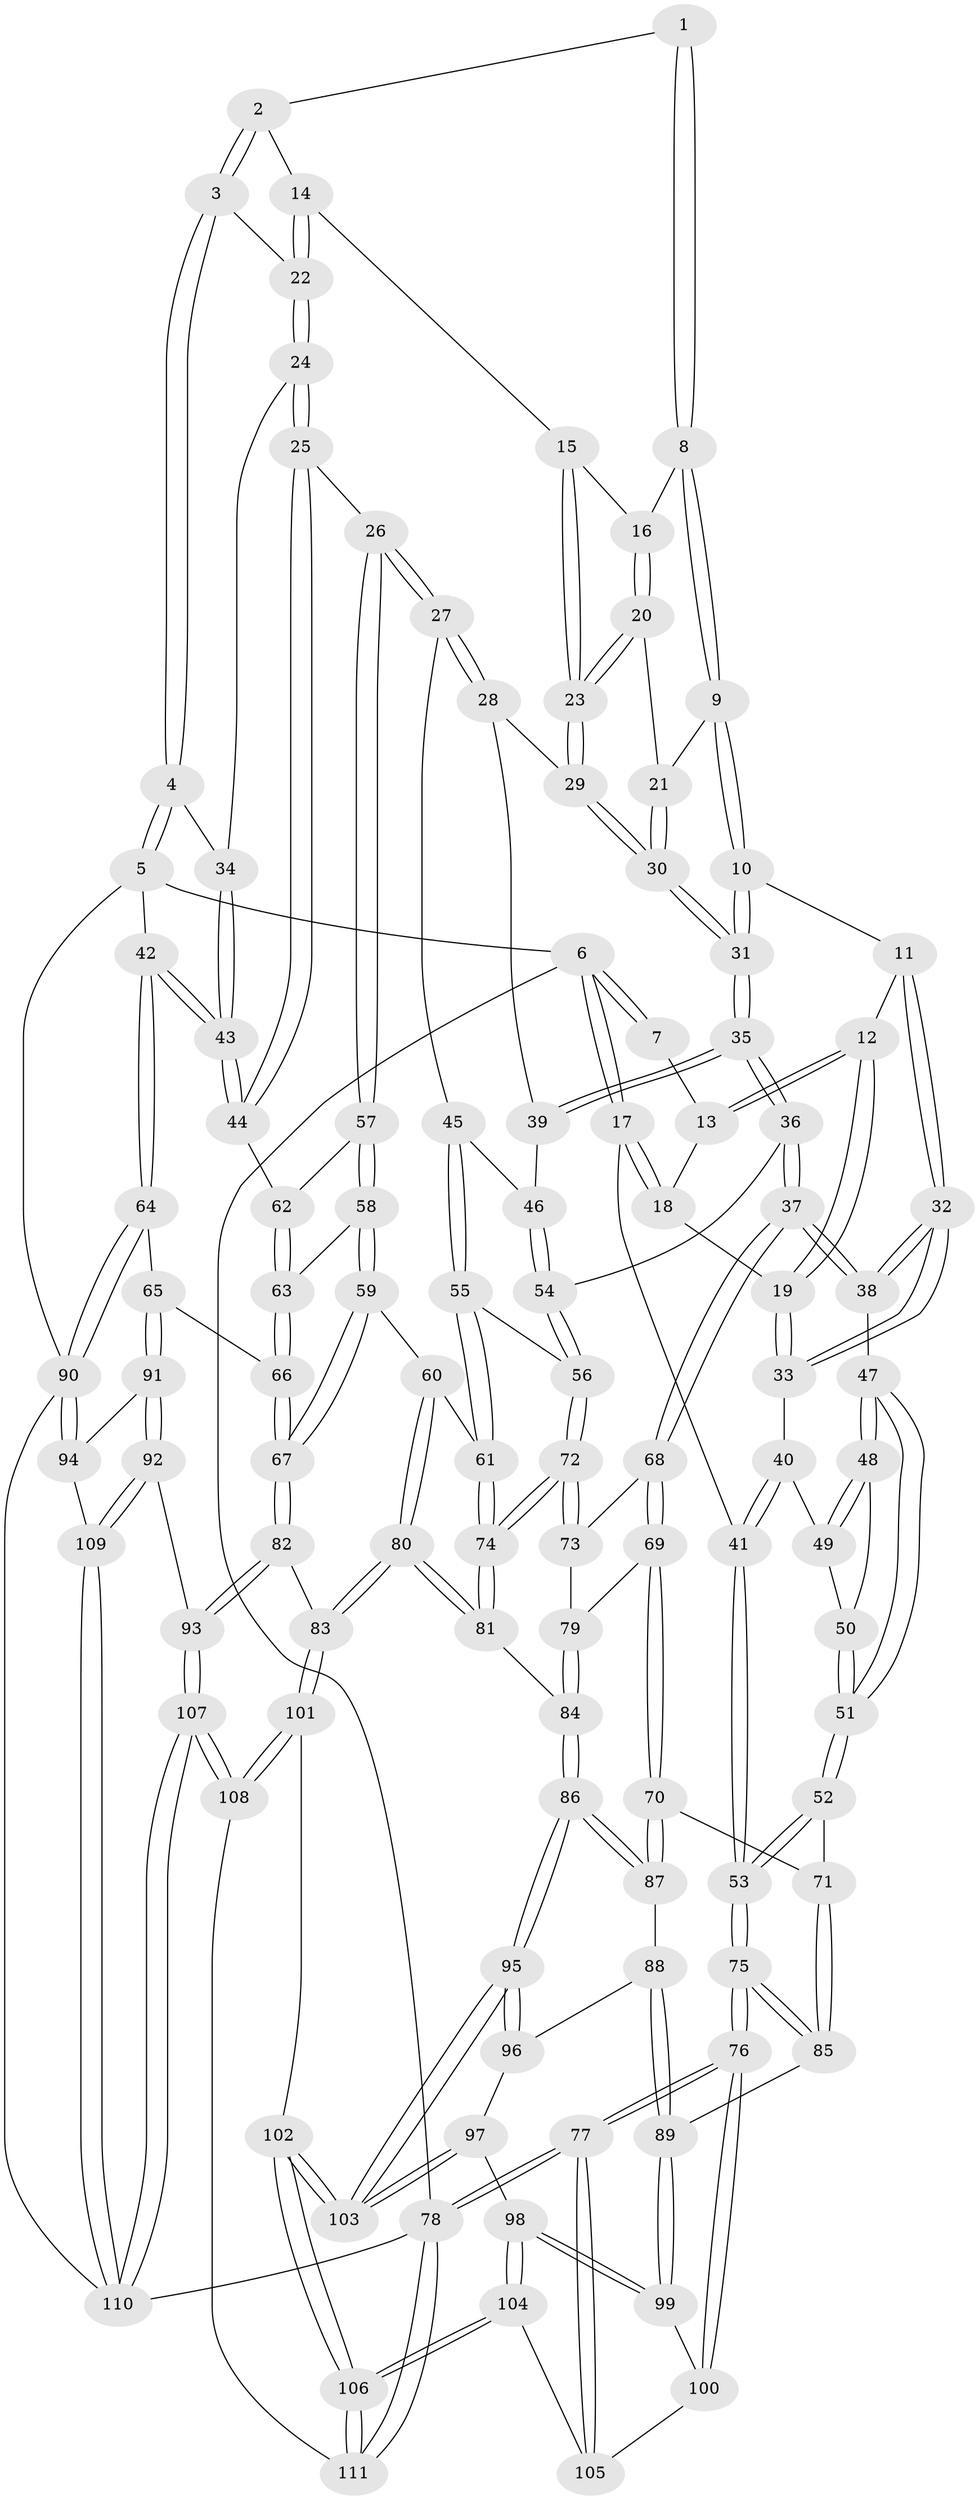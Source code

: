 // Generated by graph-tools (version 1.1) at 2025/27/03/09/25 03:27:16]
// undirected, 111 vertices, 274 edges
graph export_dot {
graph [start="1"]
  node [color=gray90,style=filled];
  1 [pos="+0.3243789568528299+0"];
  2 [pos="+0.6442875729433641+0"];
  3 [pos="+1+0"];
  4 [pos="+1+0"];
  5 [pos="+1+0"];
  6 [pos="+0+0"];
  7 [pos="+0.3003966545001067+0"];
  8 [pos="+0.3557307569251052+0"];
  9 [pos="+0.2900916594380271+0.18827259009746802"];
  10 [pos="+0.2808992118738448+0.2062512645803749"];
  11 [pos="+0.22297530450371406+0.20647061724857893"];
  12 [pos="+0.1601175563646363+0.18954660456767636"];
  13 [pos="+0.145453567922583+0.06443894908553187"];
  14 [pos="+0.6294159245521147+0.10629307925310073"];
  15 [pos="+0.6134909489455561+0.11526845998811827"];
  16 [pos="+0.3952187990212846+0.01678102982584584"];
  17 [pos="+0+0"];
  18 [pos="+0.029068829134966664+0.08754977745088588"];
  19 [pos="+0.07566093802541662+0.24778384320276045"];
  20 [pos="+0.4568399370073327+0.1557102698074841"];
  21 [pos="+0.42942164566312724+0.18703172253121608"];
  22 [pos="+0.7630459227531279+0.17551469887851545"];
  23 [pos="+0.5427357532634055+0.20154873353154693"];
  24 [pos="+0.7721549616726556+0.2529405747703367"];
  25 [pos="+0.7644766926006811+0.26096207185668097"];
  26 [pos="+0.6889104035610512+0.33494618929510717"];
  27 [pos="+0.6486513257967285+0.3352559256158668"];
  28 [pos="+0.5619089587811233+0.2504188506546173"];
  29 [pos="+0.544235884161645+0.2138183552074541"];
  30 [pos="+0.3854488115552919+0.3039234047725919"];
  31 [pos="+0.3540048302435293+0.3437370735679939"];
  32 [pos="+0.18158286090975337+0.3571005262633415"];
  33 [pos="+0.07410559587214989+0.25003264414633913"];
  34 [pos="+0.8644168338575906+0.2844412738163966"];
  35 [pos="+0.3545351238235082+0.36481178650082713"];
  36 [pos="+0.3530224035336569+0.36917190012585005"];
  37 [pos="+0.23394131218635283+0.44506889544529965"];
  38 [pos="+0.22759313462959724+0.44061440290453385"];
  39 [pos="+0.4614473593378571+0.3423036817664746"];
  40 [pos="+0.0014205374606048717+0.28451820299610125"];
  41 [pos="+0+0.27600291323486975"];
  42 [pos="+1+0.44116099139147863"];
  43 [pos="+1+0.4337036112043197"];
  44 [pos="+0.8377323688311805+0.43344253683576583"];
  45 [pos="+0.6472738779734794+0.336452502488534"];
  46 [pos="+0.5558080115195063+0.36961169552745193"];
  47 [pos="+0.18698939323032368+0.4349032986669663"];
  48 [pos="+0.15480939558429607+0.42664904044749097"];
  49 [pos="+0.02971941464152815+0.3381235885769862"];
  50 [pos="+0.04054097031573484+0.43450714519037"];
  51 [pos="+0+0.5127509295135794"];
  52 [pos="+0+0.513813290078075"];
  53 [pos="+0+0.5706875953933362"];
  54 [pos="+0.4725692029191818+0.4901184705266233"];
  55 [pos="+0.5679071400514194+0.5091454307782435"];
  56 [pos="+0.47652747923939975+0.49782164327904815"];
  57 [pos="+0.6988530198426315+0.35879680235705"];
  58 [pos="+0.7078037262244206+0.4540973228024993"];
  59 [pos="+0.6527410042825067+0.5581549577554412"];
  60 [pos="+0.6337420450223146+0.5584089780072842"];
  61 [pos="+0.6161983734471993+0.5481848881960463"];
  62 [pos="+0.8206088109735363+0.43495176668231883"];
  63 [pos="+0.7792051962930054+0.49385894127408225"];
  64 [pos="+1+0.5343432668801342"];
  65 [pos="+0.9243011874194308+0.6305323111817225"];
  66 [pos="+0.8398004938230689+0.6407330363209998"];
  67 [pos="+0.7965258546335128+0.6591059428243462"];
  68 [pos="+0.23025962749298734+0.47672002739379365"];
  69 [pos="+0.18302125268452324+0.5682594231366325"];
  70 [pos="+0.1817183821352114+0.5694789972368991"];
  71 [pos="+0.16438439765140844+0.5743996487135667"];
  72 [pos="+0.4340542688206681+0.6017189759001154"];
  73 [pos="+0.3652733935351154+0.5826125927623236"];
  74 [pos="+0.45037955946981645+0.6679006370660345"];
  75 [pos="+0+0.6661130484678224"];
  76 [pos="+0+0.9061399882908867"];
  77 [pos="+0+1"];
  78 [pos="+0+1"];
  79 [pos="+0.2927396282601045+0.6445879137758562"];
  80 [pos="+0.5424046531445437+0.7443502406100766"];
  81 [pos="+0.45283509610100803+0.6872707934418577"];
  82 [pos="+0.6971027508386713+0.8088410647530644"];
  83 [pos="+0.5802008299175587+0.796944140204364"];
  84 [pos="+0.3363069589166897+0.7472625701313825"];
  85 [pos="+0.024006504590629342+0.7151370996934073"];
  86 [pos="+0.3073098350531731+0.7826407767090072"];
  87 [pos="+0.20513733652817676+0.715454682210755"];
  88 [pos="+0.11461739269035595+0.7594965171613907"];
  89 [pos="+0.05930729673407487+0.7477197433583928"];
  90 [pos="+1+0.9042261930111958"];
  91 [pos="+0.9232751158841435+0.8182717101568208"];
  92 [pos="+0.7257166592396482+0.8508970168756756"];
  93 [pos="+0.721215676592696+0.8491221073818367"];
  94 [pos="+0.9594998753691709+0.8944722604288463"];
  95 [pos="+0.30354445997193247+0.813222084190922"];
  96 [pos="+0.1344668429620324+0.7872133727357605"];
  97 [pos="+0.1538076781636433+0.8420519503999722"];
  98 [pos="+0.11034802007319111+0.8831237803336665"];
  99 [pos="+0.06000630260814804+0.814851050184634"];
  100 [pos="+0.03632823933872693+0.8514556472847085"];
  101 [pos="+0.524027365550398+0.8723732135534146"];
  102 [pos="+0.3215654422583278+0.9501820716227988"];
  103 [pos="+0.303261183508675+0.8850047202674648"];
  104 [pos="+0.10218388999418164+0.9358254047302397"];
  105 [pos="+0.0437746472241773+0.9304480725404279"];
  106 [pos="+0.27448209424862113+1"];
  107 [pos="+0.6475411750516772+1"];
  108 [pos="+0.6410036234505042+1"];
  109 [pos="+0.8869724647298889+0.9550158249013295"];
  110 [pos="+0.8645110284191587+1"];
  111 [pos="+0.27663264942969384+1"];
  1 -- 2;
  1 -- 8;
  1 -- 8;
  2 -- 3;
  2 -- 3;
  2 -- 14;
  3 -- 4;
  3 -- 4;
  3 -- 22;
  4 -- 5;
  4 -- 5;
  4 -- 34;
  5 -- 6;
  5 -- 42;
  5 -- 90;
  6 -- 7;
  6 -- 7;
  6 -- 17;
  6 -- 17;
  6 -- 78;
  7 -- 13;
  8 -- 9;
  8 -- 9;
  8 -- 16;
  9 -- 10;
  9 -- 10;
  9 -- 21;
  10 -- 11;
  10 -- 31;
  10 -- 31;
  11 -- 12;
  11 -- 32;
  11 -- 32;
  12 -- 13;
  12 -- 13;
  12 -- 19;
  12 -- 19;
  13 -- 18;
  14 -- 15;
  14 -- 22;
  14 -- 22;
  15 -- 16;
  15 -- 23;
  15 -- 23;
  16 -- 20;
  16 -- 20;
  17 -- 18;
  17 -- 18;
  17 -- 41;
  18 -- 19;
  19 -- 33;
  19 -- 33;
  20 -- 21;
  20 -- 23;
  20 -- 23;
  21 -- 30;
  21 -- 30;
  22 -- 24;
  22 -- 24;
  23 -- 29;
  23 -- 29;
  24 -- 25;
  24 -- 25;
  24 -- 34;
  25 -- 26;
  25 -- 44;
  25 -- 44;
  26 -- 27;
  26 -- 27;
  26 -- 57;
  26 -- 57;
  27 -- 28;
  27 -- 28;
  27 -- 45;
  28 -- 29;
  28 -- 39;
  29 -- 30;
  29 -- 30;
  30 -- 31;
  30 -- 31;
  31 -- 35;
  31 -- 35;
  32 -- 33;
  32 -- 33;
  32 -- 38;
  32 -- 38;
  33 -- 40;
  34 -- 43;
  34 -- 43;
  35 -- 36;
  35 -- 36;
  35 -- 39;
  35 -- 39;
  36 -- 37;
  36 -- 37;
  36 -- 54;
  37 -- 38;
  37 -- 38;
  37 -- 68;
  37 -- 68;
  38 -- 47;
  39 -- 46;
  40 -- 41;
  40 -- 41;
  40 -- 49;
  41 -- 53;
  41 -- 53;
  42 -- 43;
  42 -- 43;
  42 -- 64;
  42 -- 64;
  43 -- 44;
  43 -- 44;
  44 -- 62;
  45 -- 46;
  45 -- 55;
  45 -- 55;
  46 -- 54;
  46 -- 54;
  47 -- 48;
  47 -- 48;
  47 -- 51;
  47 -- 51;
  48 -- 49;
  48 -- 49;
  48 -- 50;
  49 -- 50;
  50 -- 51;
  50 -- 51;
  51 -- 52;
  51 -- 52;
  52 -- 53;
  52 -- 53;
  52 -- 71;
  53 -- 75;
  53 -- 75;
  54 -- 56;
  54 -- 56;
  55 -- 56;
  55 -- 61;
  55 -- 61;
  56 -- 72;
  56 -- 72;
  57 -- 58;
  57 -- 58;
  57 -- 62;
  58 -- 59;
  58 -- 59;
  58 -- 63;
  59 -- 60;
  59 -- 67;
  59 -- 67;
  60 -- 61;
  60 -- 80;
  60 -- 80;
  61 -- 74;
  61 -- 74;
  62 -- 63;
  62 -- 63;
  63 -- 66;
  63 -- 66;
  64 -- 65;
  64 -- 90;
  64 -- 90;
  65 -- 66;
  65 -- 91;
  65 -- 91;
  66 -- 67;
  66 -- 67;
  67 -- 82;
  67 -- 82;
  68 -- 69;
  68 -- 69;
  68 -- 73;
  69 -- 70;
  69 -- 70;
  69 -- 79;
  70 -- 71;
  70 -- 87;
  70 -- 87;
  71 -- 85;
  71 -- 85;
  72 -- 73;
  72 -- 73;
  72 -- 74;
  72 -- 74;
  73 -- 79;
  74 -- 81;
  74 -- 81;
  75 -- 76;
  75 -- 76;
  75 -- 85;
  75 -- 85;
  76 -- 77;
  76 -- 77;
  76 -- 100;
  76 -- 100;
  77 -- 78;
  77 -- 78;
  77 -- 105;
  77 -- 105;
  78 -- 111;
  78 -- 111;
  78 -- 110;
  79 -- 84;
  79 -- 84;
  80 -- 81;
  80 -- 81;
  80 -- 83;
  80 -- 83;
  81 -- 84;
  82 -- 83;
  82 -- 93;
  82 -- 93;
  83 -- 101;
  83 -- 101;
  84 -- 86;
  84 -- 86;
  85 -- 89;
  86 -- 87;
  86 -- 87;
  86 -- 95;
  86 -- 95;
  87 -- 88;
  88 -- 89;
  88 -- 89;
  88 -- 96;
  89 -- 99;
  89 -- 99;
  90 -- 94;
  90 -- 94;
  90 -- 110;
  91 -- 92;
  91 -- 92;
  91 -- 94;
  92 -- 93;
  92 -- 109;
  92 -- 109;
  93 -- 107;
  93 -- 107;
  94 -- 109;
  95 -- 96;
  95 -- 96;
  95 -- 103;
  95 -- 103;
  96 -- 97;
  97 -- 98;
  97 -- 103;
  97 -- 103;
  98 -- 99;
  98 -- 99;
  98 -- 104;
  98 -- 104;
  99 -- 100;
  100 -- 105;
  101 -- 102;
  101 -- 108;
  101 -- 108;
  102 -- 103;
  102 -- 103;
  102 -- 106;
  102 -- 106;
  104 -- 105;
  104 -- 106;
  104 -- 106;
  106 -- 111;
  106 -- 111;
  107 -- 108;
  107 -- 108;
  107 -- 110;
  107 -- 110;
  108 -- 111;
  109 -- 110;
  109 -- 110;
}
